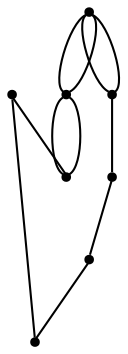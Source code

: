 graph {
  node [shape=point,comment="{\"directed\":false,\"doi\":\"10.1007/978-3-319-73915-1_38\",\"figure\":\"7 (1)\"}"]

  v0 [pos="578.929907105344,307.89896760338104"]
  v1 [pos="578.9297163400911,397.9165058345324"]
  v2 [pos="578.929907105344,487.9275740234786"]
  v3 [pos="488.9155737515902,487.9275740234786"]
  v4 [pos="488.9155737515902,307.89896760338104"]
  v5 [pos="353.89402602964617,307.8990311910195"]
  v6 [pos="398.90108142679213,532.934268592352"]
  v7 [pos="353.8939942354373,397.9122931534897"]

  v7 -- v6 [id="-2",pos="353.8939942354373,397.9122931534897 331.3903075658201,555.4375840829697 331.3903075658201,555.4375840829697 331.3903075658201,555.4375840829697 398.90108142679213,532.934268592352 398.90108142679213,532.934268592352 398.90108142679213,532.934268592352"]
  v7 -- v5 [id="-3",pos="353.8939942354373,397.9122931534897 353.89402602964617,307.8990311910195 353.89402602964617,307.8990311910195 353.89402602964617,307.8990311910195"]
  v6 -- v3 [id="-4",pos="398.90108142679213,532.934268592352 488.9155737515902,487.9275740234786 488.9155737515902,487.9275740234786 488.9155737515902,487.9275740234786"]
  v3 -- v2 [id="-5",pos="488.9155737515902,487.9275740234786 578.929907105344,487.9275740234786 578.929907105344,487.9275740234786 578.929907105344,487.9275740234786"]
  v6 -- v7 [id="-6",pos="398.90108142679213,532.934268592352 353.8939942354373,397.9122931534897 353.8939942354373,397.9122931534897 353.8939942354373,397.9122931534897"]
  v5 -- v4 [id="-13",pos="353.89402602964617,307.8990311910195 488.9155737515902,307.89896760338104 488.9155737515902,307.89896760338104 488.9155737515902,307.89896760338104"]
  v4 -- v0 [id="-14",pos="488.9155737515902,307.89896760338104 578.929907105344,307.89896760338104 578.929907105344,307.89896760338104 578.929907105344,307.89896760338104"]
  v6 -- v3 [id="-19",pos="398.90108142679213,532.934268592352 511.42313931468703,555.441653691826 511.42313931468703,555.441653691826 511.42313931468703,555.441653691826 488.9155737515902,487.9275740234786 488.9155737515902,487.9275740234786 488.9155737515902,487.9275740234786"]
  v3 -- v2 [id="-32",pos="488.9155737515902,487.9275740234786 511.4189742733278,555.4375840829697 511.4189742733278,555.4375840829697 511.4189742733278,555.4375840829697 601.4333076270817,555.4375840829697 601.4333076270817,555.4375840829697 601.4333076270817,555.4375840829697 578.929907105344,487.9275740234786 578.929907105344,487.9275740234786 578.929907105344,487.9275740234786"]
  v1 -- v2 [id="-34",pos="578.9297163400911,397.9165058345324 578.929907105344,487.9275740234786 578.929907105344,487.9275740234786 578.929907105344,487.9275740234786"]
  v1 -- v0 [id="-36",pos="578.9297163400911,397.9165058345324 578.929907105344,307.89896760338104 578.929907105344,307.89896760338104 578.929907105344,307.89896760338104"]
}